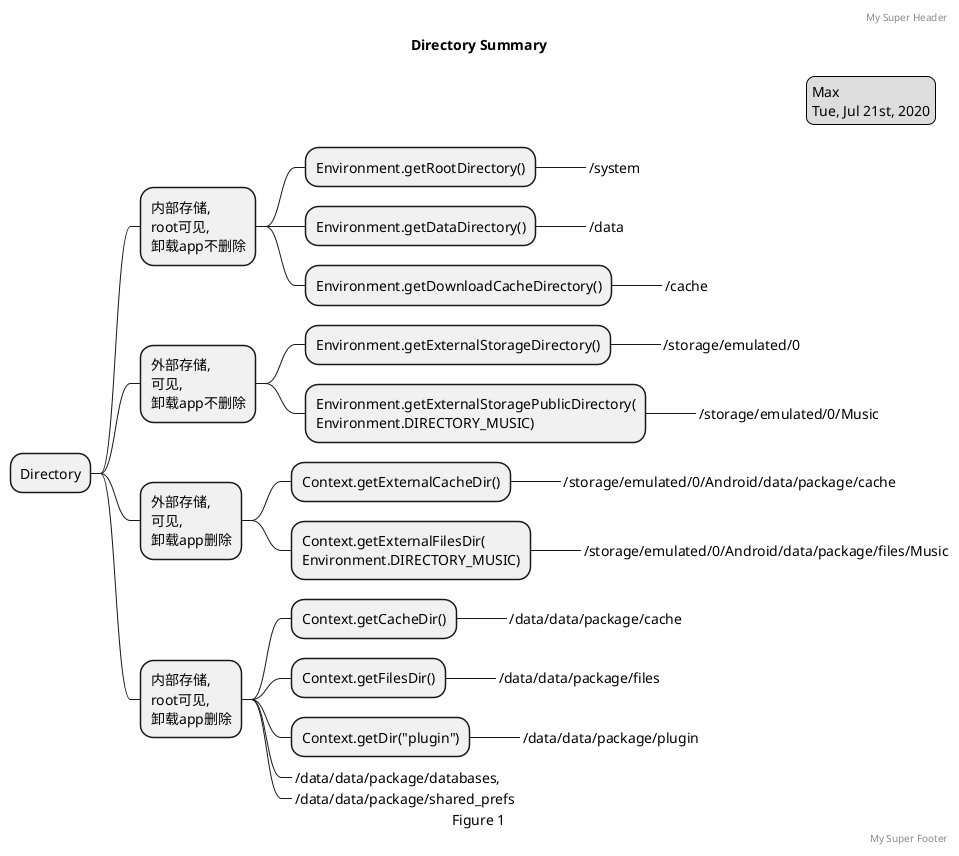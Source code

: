 @startmindmap
title Directory Summary
caption Figure 1
header My Super Header
right footer My Super Footer
legend top right
Max
Tue, Jul 21st, 2020
endlegend

* Directory
** 内部存储, \nroot可见, \n卸载app不删除
*** Environment.getRootDirectory()
****_ /system
*** Environment.getDataDirectory()
****_ /data
*** Environment.getDownloadCacheDirectory()
****_ /cache

** 外部存储, \n可见, \n卸载app不删除
*** Environment.getExternalStorageDirectory()
****_ /storage/emulated/0
*** Environment.getExternalStoragePublicDirectory(\nEnvironment.DIRECTORY_MUSIC)
****_ /storage/emulated/0/Music

** 外部存储, \n可见, \n卸载app删除
*** Context.getExternalCacheDir()
****_ /storage/emulated/0/Android/data/package/cache
*** Context.getExternalFilesDir(\nEnvironment.DIRECTORY_MUSIC)
****_ /storage/emulated/0/Android/data/package/files/Music

** 内部存储, \nroot可见, \n卸载app删除
*** Context.getCacheDir()
****_ /data/data/package/cache
*** Context.getFilesDir()
****_ /data/data/package/files
*** Context.getDir("plugin")
****_ /data/data/package/plugin
***_ /data/data/package/databases,
***_ /data/data/package/shared_prefs
@endmindmap